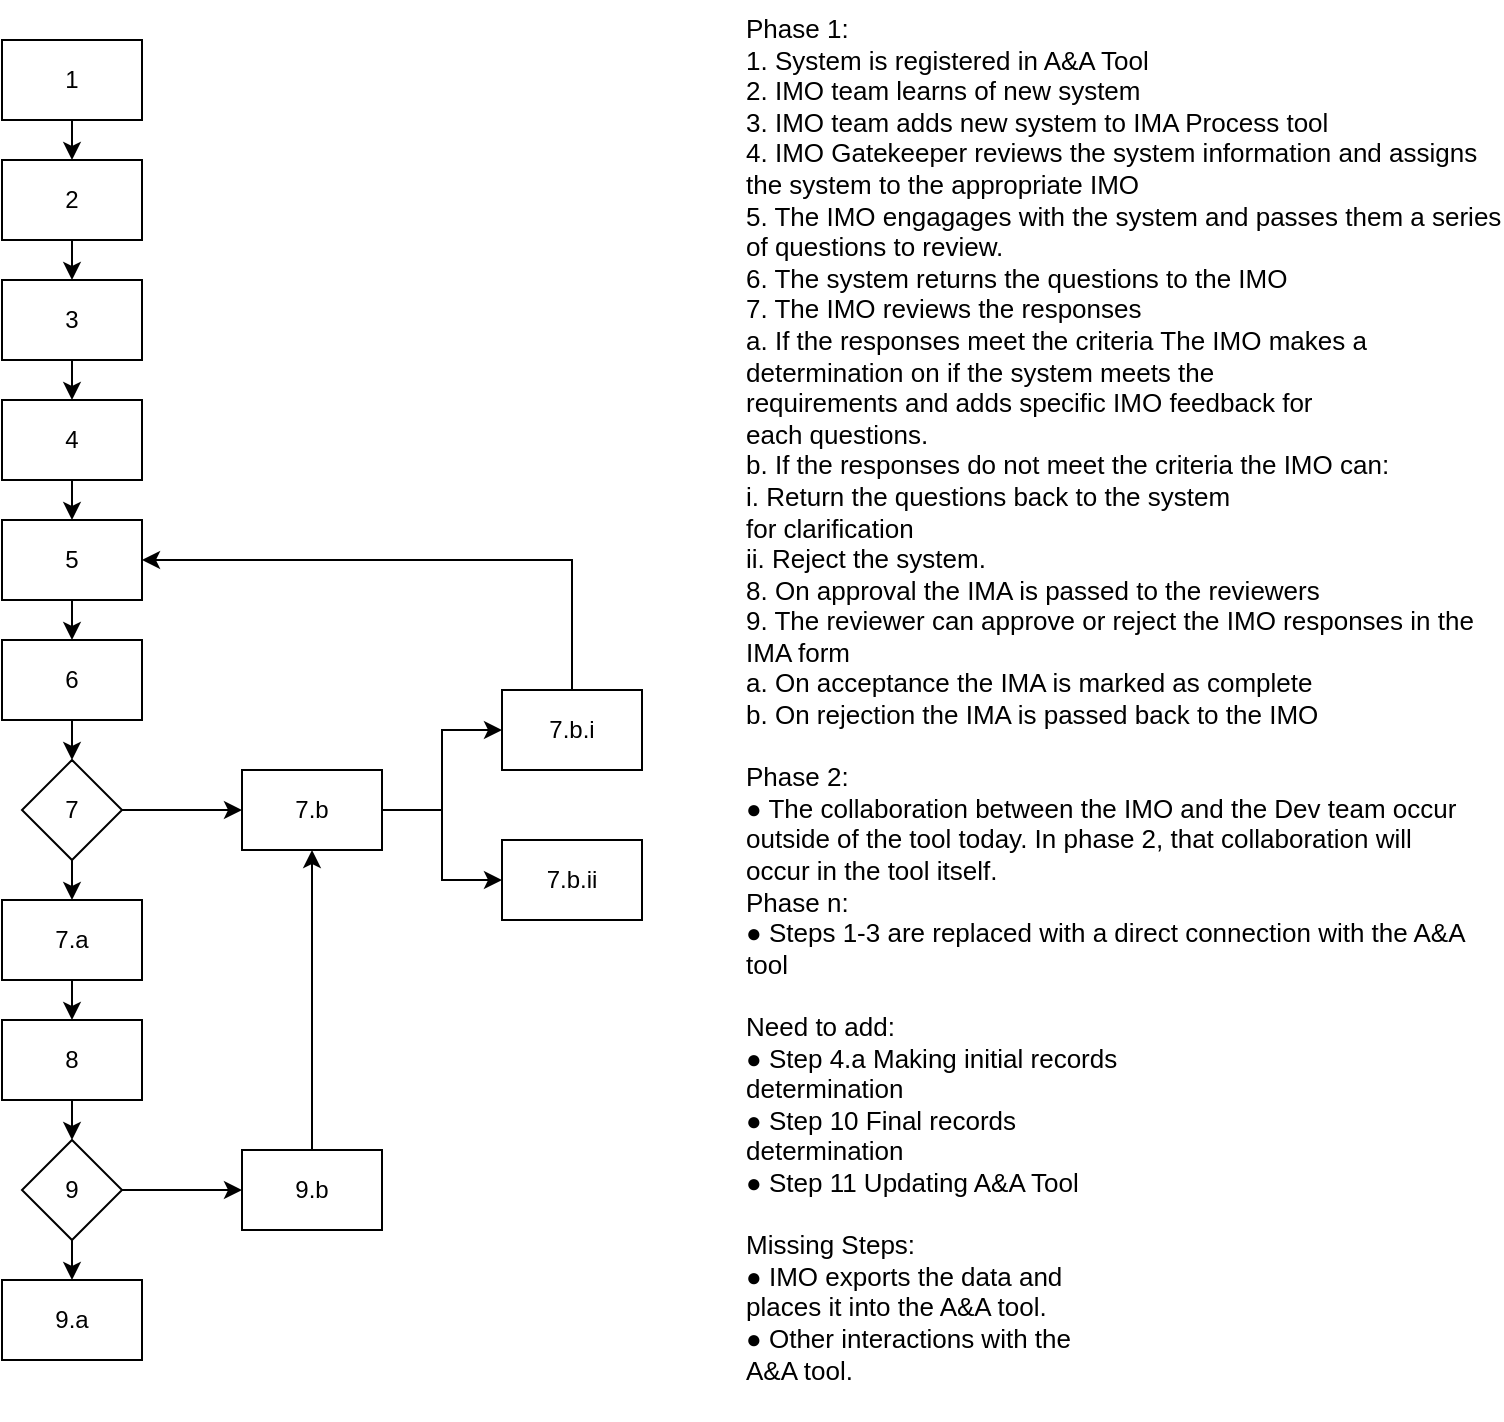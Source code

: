 <mxfile version="14.0.4" type="github" pages="4">
  <diagram id="Yn146CHNmKTiM8TK_1wL" name="IMA Process">
    <mxGraphModel dx="1422" dy="762" grid="1" gridSize="10" guides="1" tooltips="1" connect="1" arrows="1" fold="1" page="1" pageScale="1" pageWidth="850" pageHeight="1100" math="0" shadow="0">
      <root>
        <mxCell id="0" />
        <mxCell id="1" parent="0" />
        <mxCell id="t5KtmatE51hULOMK6FkE-1" value="1" style="rounded=0;whiteSpace=wrap;html=1;" vertex="1" parent="1">
          <mxGeometry x="80" y="40" width="70" height="40" as="geometry" />
        </mxCell>
        <mxCell id="t5KtmatE51hULOMK6FkE-7" value="" style="endArrow=classic;html=1;exitX=0.5;exitY=1;exitDx=0;exitDy=0;entryX=0.5;entryY=0;entryDx=0;entryDy=0;" edge="1" parent="1" source="t5KtmatE51hULOMK6FkE-1">
          <mxGeometry width="50" height="50" relative="1" as="geometry">
            <mxPoint x="400" y="420" as="sourcePoint" />
            <mxPoint x="115" y="100" as="targetPoint" />
          </mxGeometry>
        </mxCell>
        <mxCell id="t5KtmatE51hULOMK6FkE-15" value="2" style="rounded=0;whiteSpace=wrap;html=1;" vertex="1" parent="1">
          <mxGeometry x="80" y="100" width="70" height="40" as="geometry" />
        </mxCell>
        <mxCell id="t5KtmatE51hULOMK6FkE-16" value="" style="endArrow=classic;html=1;exitX=0.5;exitY=1;exitDx=0;exitDy=0;entryX=0.5;entryY=0;entryDx=0;entryDy=0;" edge="1" parent="1" source="t5KtmatE51hULOMK6FkE-15">
          <mxGeometry width="50" height="50" relative="1" as="geometry">
            <mxPoint x="400" y="480" as="sourcePoint" />
            <mxPoint x="115" y="160" as="targetPoint" />
          </mxGeometry>
        </mxCell>
        <mxCell id="t5KtmatE51hULOMK6FkE-17" value="3" style="rounded=0;whiteSpace=wrap;html=1;" vertex="1" parent="1">
          <mxGeometry x="80" y="160" width="70" height="40" as="geometry" />
        </mxCell>
        <mxCell id="t5KtmatE51hULOMK6FkE-18" value="" style="endArrow=classic;html=1;exitX=0.5;exitY=1;exitDx=0;exitDy=0;entryX=0.5;entryY=0;entryDx=0;entryDy=0;" edge="1" parent="1" source="t5KtmatE51hULOMK6FkE-17">
          <mxGeometry width="50" height="50" relative="1" as="geometry">
            <mxPoint x="400" y="540" as="sourcePoint" />
            <mxPoint x="115" y="220" as="targetPoint" />
          </mxGeometry>
        </mxCell>
        <mxCell id="t5KtmatE51hULOMK6FkE-19" value="4" style="rounded=0;whiteSpace=wrap;html=1;" vertex="1" parent="1">
          <mxGeometry x="80" y="220" width="70" height="40" as="geometry" />
        </mxCell>
        <mxCell id="t5KtmatE51hULOMK6FkE-20" value="" style="endArrow=classic;html=1;exitX=0.5;exitY=1;exitDx=0;exitDy=0;entryX=0.5;entryY=0;entryDx=0;entryDy=0;" edge="1" parent="1" source="t5KtmatE51hULOMK6FkE-19">
          <mxGeometry width="50" height="50" relative="1" as="geometry">
            <mxPoint x="400" y="600" as="sourcePoint" />
            <mxPoint x="115" y="280" as="targetPoint" />
          </mxGeometry>
        </mxCell>
        <mxCell id="t5KtmatE51hULOMK6FkE-21" value="5" style="rounded=0;whiteSpace=wrap;html=1;" vertex="1" parent="1">
          <mxGeometry x="80" y="280" width="70" height="40" as="geometry" />
        </mxCell>
        <mxCell id="t5KtmatE51hULOMK6FkE-22" value="" style="endArrow=classic;html=1;exitX=0.5;exitY=1;exitDx=0;exitDy=0;entryX=0.5;entryY=0;entryDx=0;entryDy=0;" edge="1" parent="1" source="t5KtmatE51hULOMK6FkE-21">
          <mxGeometry width="50" height="50" relative="1" as="geometry">
            <mxPoint x="400" y="660" as="sourcePoint" />
            <mxPoint x="115" y="340" as="targetPoint" />
          </mxGeometry>
        </mxCell>
        <mxCell id="t5KtmatE51hULOMK6FkE-23" value="6" style="rounded=0;whiteSpace=wrap;html=1;" vertex="1" parent="1">
          <mxGeometry x="80" y="340" width="70" height="40" as="geometry" />
        </mxCell>
        <mxCell id="t5KtmatE51hULOMK6FkE-24" value="" style="endArrow=classic;html=1;exitX=0.5;exitY=1;exitDx=0;exitDy=0;entryX=0.5;entryY=0;entryDx=0;entryDy=0;" edge="1" parent="1" source="t5KtmatE51hULOMK6FkE-23">
          <mxGeometry width="50" height="50" relative="1" as="geometry">
            <mxPoint x="400" y="720" as="sourcePoint" />
            <mxPoint x="115" y="400" as="targetPoint" />
          </mxGeometry>
        </mxCell>
        <mxCell id="t5KtmatE51hULOMK6FkE-25" value="8" style="rounded=0;whiteSpace=wrap;html=1;" vertex="1" parent="1">
          <mxGeometry x="80" y="530" width="70" height="40" as="geometry" />
        </mxCell>
        <mxCell id="t5KtmatE51hULOMK6FkE-26" value="" style="endArrow=classic;html=1;exitX=0.5;exitY=1;exitDx=0;exitDy=0;" edge="1" parent="1" source="t5KtmatE51hULOMK6FkE-25">
          <mxGeometry width="50" height="50" relative="1" as="geometry">
            <mxPoint x="340" y="910" as="sourcePoint" />
            <mxPoint x="115" y="590" as="targetPoint" />
          </mxGeometry>
        </mxCell>
        <mxCell id="t5KtmatE51hULOMK6FkE-27" value="7.a" style="rounded=0;whiteSpace=wrap;html=1;" vertex="1" parent="1">
          <mxGeometry x="80" y="470" width="70" height="40" as="geometry" />
        </mxCell>
        <mxCell id="t5KtmatE51hULOMK6FkE-28" value="" style="endArrow=classic;html=1;exitX=0.5;exitY=1;exitDx=0;exitDy=0;entryX=0.5;entryY=0;entryDx=0;entryDy=0;" edge="1" parent="1" source="t5KtmatE51hULOMK6FkE-27">
          <mxGeometry width="50" height="50" relative="1" as="geometry">
            <mxPoint x="400" y="850" as="sourcePoint" />
            <mxPoint x="115" y="530" as="targetPoint" />
          </mxGeometry>
        </mxCell>
        <mxCell id="t5KtmatE51hULOMK6FkE-29" value="7" style="rhombus;whiteSpace=wrap;html=1;" vertex="1" parent="1">
          <mxGeometry x="90" y="400" width="50" height="50" as="geometry" />
        </mxCell>
        <mxCell id="t5KtmatE51hULOMK6FkE-30" value="" style="endArrow=classic;html=1;exitX=0.5;exitY=1;exitDx=0;exitDy=0;" edge="1" parent="1" source="t5KtmatE51hULOMK6FkE-29">
          <mxGeometry width="50" height="50" relative="1" as="geometry">
            <mxPoint x="400" y="420" as="sourcePoint" />
            <mxPoint x="115" y="470" as="targetPoint" />
          </mxGeometry>
        </mxCell>
        <mxCell id="t5KtmatE51hULOMK6FkE-31" value="9" style="rhombus;whiteSpace=wrap;html=1;" vertex="1" parent="1">
          <mxGeometry x="90" y="590" width="50" height="50" as="geometry" />
        </mxCell>
        <mxCell id="t5KtmatE51hULOMK6FkE-32" value="" style="endArrow=classic;html=1;exitX=0.5;exitY=1;exitDx=0;exitDy=0;" edge="1" parent="1" source="t5KtmatE51hULOMK6FkE-31">
          <mxGeometry width="50" height="50" relative="1" as="geometry">
            <mxPoint x="400" y="610" as="sourcePoint" />
            <mxPoint x="115" y="660" as="targetPoint" />
          </mxGeometry>
        </mxCell>
        <mxCell id="t5KtmatE51hULOMK6FkE-34" value="9.a" style="rounded=0;whiteSpace=wrap;html=1;" vertex="1" parent="1">
          <mxGeometry x="80" y="660" width="70" height="40" as="geometry" />
        </mxCell>
        <mxCell id="t5KtmatE51hULOMK6FkE-35" value="9.b" style="rounded=0;whiteSpace=wrap;html=1;" vertex="1" parent="1">
          <mxGeometry x="200" y="595" width="70" height="40" as="geometry" />
        </mxCell>
        <mxCell id="t5KtmatE51hULOMK6FkE-36" value="7.b" style="rounded=0;whiteSpace=wrap;html=1;" vertex="1" parent="1">
          <mxGeometry x="200" y="405" width="70" height="40" as="geometry" />
        </mxCell>
        <mxCell id="ZzpDJ2bQoeYGkhTMlvZD-1" value="" style="endArrow=classic;html=1;exitX=1;exitY=0.5;exitDx=0;exitDy=0;entryX=0;entryY=0.5;entryDx=0;entryDy=0;" edge="1" parent="1" source="t5KtmatE51hULOMK6FkE-29" target="t5KtmatE51hULOMK6FkE-36">
          <mxGeometry width="50" height="50" relative="1" as="geometry">
            <mxPoint x="400" y="420" as="sourcePoint" />
            <mxPoint x="450" y="370" as="targetPoint" />
          </mxGeometry>
        </mxCell>
        <mxCell id="ZzpDJ2bQoeYGkhTMlvZD-2" value="" style="endArrow=classic;html=1;exitX=0.5;exitY=0;exitDx=0;exitDy=0;entryX=0.5;entryY=1;entryDx=0;entryDy=0;" edge="1" parent="1" source="t5KtmatE51hULOMK6FkE-35" target="t5KtmatE51hULOMK6FkE-36">
          <mxGeometry width="50" height="50" relative="1" as="geometry">
            <mxPoint x="400" y="420" as="sourcePoint" />
            <mxPoint x="450" y="370" as="targetPoint" />
          </mxGeometry>
        </mxCell>
        <mxCell id="ZzpDJ2bQoeYGkhTMlvZD-3" value="" style="endArrow=classic;html=1;exitX=1;exitY=0.5;exitDx=0;exitDy=0;entryX=0;entryY=0.5;entryDx=0;entryDy=0;" edge="1" parent="1" source="t5KtmatE51hULOMK6FkE-31" target="t5KtmatE51hULOMK6FkE-35">
          <mxGeometry width="50" height="50" relative="1" as="geometry">
            <mxPoint x="400" y="420" as="sourcePoint" />
            <mxPoint x="450" y="370" as="targetPoint" />
          </mxGeometry>
        </mxCell>
        <mxCell id="ZzpDJ2bQoeYGkhTMlvZD-4" value="7.b.ii" style="rounded=0;whiteSpace=wrap;html=1;" vertex="1" parent="1">
          <mxGeometry x="330" y="440" width="70" height="40" as="geometry" />
        </mxCell>
        <mxCell id="ZzpDJ2bQoeYGkhTMlvZD-5" value="7.b.i" style="rounded=0;whiteSpace=wrap;html=1;" vertex="1" parent="1">
          <mxGeometry x="330" y="365" width="70" height="40" as="geometry" />
        </mxCell>
        <mxCell id="ZzpDJ2bQoeYGkhTMlvZD-6" value="" style="edgeStyle=elbowEdgeStyle;elbow=horizontal;endArrow=classic;html=1;exitX=1;exitY=0.5;exitDx=0;exitDy=0;entryX=0;entryY=0.5;entryDx=0;entryDy=0;rounded=0;" edge="1" parent="1" source="t5KtmatE51hULOMK6FkE-36" target="ZzpDJ2bQoeYGkhTMlvZD-4">
          <mxGeometry width="50" height="50" relative="1" as="geometry">
            <mxPoint x="400" y="420" as="sourcePoint" />
            <mxPoint x="450" y="370" as="targetPoint" />
          </mxGeometry>
        </mxCell>
        <mxCell id="ZzpDJ2bQoeYGkhTMlvZD-7" value="" style="edgeStyle=elbowEdgeStyle;elbow=horizontal;endArrow=classic;html=1;exitX=1;exitY=0.5;exitDx=0;exitDy=0;entryX=0;entryY=0.5;entryDx=0;entryDy=0;rounded=0;" edge="1" parent="1" source="t5KtmatE51hULOMK6FkE-36" target="ZzpDJ2bQoeYGkhTMlvZD-5">
          <mxGeometry width="50" height="50" relative="1" as="geometry">
            <mxPoint x="400" y="420" as="sourcePoint" />
            <mxPoint x="450" y="370" as="targetPoint" />
          </mxGeometry>
        </mxCell>
        <mxCell id="ZzpDJ2bQoeYGkhTMlvZD-8" value="" style="edgeStyle=segmentEdgeStyle;endArrow=classic;html=1;exitX=0.5;exitY=0;exitDx=0;exitDy=0;entryX=1;entryY=0.5;entryDx=0;entryDy=0;rounded=0;" edge="1" parent="1" source="ZzpDJ2bQoeYGkhTMlvZD-5" target="t5KtmatE51hULOMK6FkE-21">
          <mxGeometry width="50" height="50" relative="1" as="geometry">
            <mxPoint x="400" y="420" as="sourcePoint" />
            <mxPoint x="450" y="370" as="targetPoint" />
            <Array as="points">
              <mxPoint x="365" y="300" />
            </Array>
          </mxGeometry>
        </mxCell>
        <mxCell id="ZzpDJ2bQoeYGkhTMlvZD-9" value="Phase 1:&lt;br&gt;1. System is registered in A&amp;amp;A Tool&lt;br&gt;2. IMO team learns of new system&lt;br&gt;3. IMO team adds new system to IMA Process tool&lt;br&gt;4. IMO Gatekeeper reviews the system information and assigns&lt;br&gt;the system to the appropriate IMO&lt;br&gt;5. The IMO engagages with the system and passes them a series&lt;br&gt;of questions to review.&lt;br&gt;6. The system returns the questions to the IMO&lt;br&gt;7. The IMO reviews the responses&lt;br&gt;a. If the responses meet the criteria The IMO makes a&lt;br&gt;determination on if the system meets the&lt;br&gt;requirements and adds specific IMO feedback for&lt;br&gt;each questions.&lt;br&gt;b. If the responses do not meet the criteria the IMO can:&lt;br&gt;i. Return the questions back to the system&lt;br&gt;for clarification&lt;br&gt;ii. Reject the system.&lt;br&gt;8. On approval the IMA is passed to the reviewers&lt;br&gt;9. The reviewer can approve or reject the IMO responses in the&lt;br&gt;IMA form&lt;br&gt;a. On acceptance the IMA is marked as complete&lt;br&gt;b. On rejection the IMA is passed back to the IMO&lt;br&gt;&lt;br&gt;Phase 2:&lt;br&gt;● The collaboration between the IMO and the Dev team occur&lt;br&gt;outside of the tool today. In phase 2, that collaboration will&lt;br&gt;occur in the tool itself.&lt;br&gt;Phase n:&lt;br&gt;● Steps 1-3 are replaced with a direct connection with the A&amp;amp;A&lt;br&gt;tool&lt;br&gt;&lt;br&gt;Need to add:&lt;br&gt;● Step 4.a Making initial records&lt;br&gt;determination&lt;br&gt;● Step 10 Final records&lt;br&gt;determination&lt;br&gt;● Step 11 Updating A&amp;amp;A Tool&lt;br&gt;&lt;br&gt;Missing Steps:&lt;br&gt;● IMO exports the data and&lt;br&gt;places it into the A&amp;amp;A tool.&lt;br&gt;● Other interactions with the&lt;br&gt;A&amp;amp;A tool." style="text;strokeColor=none;fillColor=none;align=left;verticalAlign=top;rounded=0;fontSize=13;whiteSpace=wrap;html=1;" vertex="1" parent="1">
          <mxGeometry x="450" y="20" width="380" height="710" as="geometry" />
        </mxCell>
      </root>
    </mxGraphModel>
  </diagram>
  <diagram id="FIlmItlmwFXdO_1dd_rg" name="Legal Holds">
    <mxGraphModel dx="1422" dy="762" grid="1" gridSize="10" guides="1" tooltips="1" connect="1" arrows="1" fold="1" page="1" pageScale="1" pageWidth="850" pageHeight="1100" math="0" shadow="0">
      <root>
        <mxCell id="YvOaj-5_H1vuJNTqMkzz-0" />
        <mxCell id="YvOaj-5_H1vuJNTqMkzz-1" parent="YvOaj-5_H1vuJNTqMkzz-0" />
        <mxCell id="ppWnuGn-PQxRxfN3bJYF-0" value="1" style="rounded=0;whiteSpace=wrap;html=1;" vertex="1" parent="YvOaj-5_H1vuJNTqMkzz-1">
          <mxGeometry x="80" y="15" width="70" height="40" as="geometry" />
        </mxCell>
        <mxCell id="ppWnuGn-PQxRxfN3bJYF-1" value="" style="endArrow=classic;html=1;exitX=0.5;exitY=1;exitDx=0;exitDy=0;entryX=0.5;entryY=0;entryDx=0;entryDy=0;" edge="1" parent="YvOaj-5_H1vuJNTqMkzz-1" source="ppWnuGn-PQxRxfN3bJYF-0">
          <mxGeometry width="50" height="50" relative="1" as="geometry">
            <mxPoint x="400" y="395" as="sourcePoint" />
            <mxPoint x="115" y="75" as="targetPoint" />
          </mxGeometry>
        </mxCell>
        <mxCell id="ppWnuGn-PQxRxfN3bJYF-2" value="2" style="rounded=0;whiteSpace=wrap;html=1;" vertex="1" parent="YvOaj-5_H1vuJNTqMkzz-1">
          <mxGeometry x="80" y="75" width="70" height="40" as="geometry" />
        </mxCell>
        <mxCell id="ppWnuGn-PQxRxfN3bJYF-3" value="" style="endArrow=classic;html=1;exitX=0.5;exitY=1;exitDx=0;exitDy=0;entryX=0.5;entryY=0;entryDx=0;entryDy=0;" edge="1" parent="YvOaj-5_H1vuJNTqMkzz-1" source="ppWnuGn-PQxRxfN3bJYF-2">
          <mxGeometry width="50" height="50" relative="1" as="geometry">
            <mxPoint x="400" y="455" as="sourcePoint" />
            <mxPoint x="115" y="135" as="targetPoint" />
          </mxGeometry>
        </mxCell>
        <mxCell id="ppWnuGn-PQxRxfN3bJYF-4" value="3" style="rounded=0;whiteSpace=wrap;html=1;" vertex="1" parent="YvOaj-5_H1vuJNTqMkzz-1">
          <mxGeometry x="80" y="135" width="70" height="40" as="geometry" />
        </mxCell>
        <mxCell id="ppWnuGn-PQxRxfN3bJYF-5" value="" style="endArrow=classic;html=1;exitX=0.5;exitY=1;exitDx=0;exitDy=0;entryX=0.5;entryY=0;entryDx=0;entryDy=0;" edge="1" parent="YvOaj-5_H1vuJNTqMkzz-1" source="ppWnuGn-PQxRxfN3bJYF-4">
          <mxGeometry width="50" height="50" relative="1" as="geometry">
            <mxPoint x="400" y="515" as="sourcePoint" />
            <mxPoint x="115" y="195" as="targetPoint" />
          </mxGeometry>
        </mxCell>
        <mxCell id="ppWnuGn-PQxRxfN3bJYF-6" value="4" style="rounded=0;whiteSpace=wrap;html=1;" vertex="1" parent="YvOaj-5_H1vuJNTqMkzz-1">
          <mxGeometry x="80" y="195" width="70" height="40" as="geometry" />
        </mxCell>
        <mxCell id="ppWnuGn-PQxRxfN3bJYF-7" value="" style="endArrow=classic;html=1;exitX=0.5;exitY=1;exitDx=0;exitDy=0;entryX=0.5;entryY=0;entryDx=0;entryDy=0;" edge="1" parent="YvOaj-5_H1vuJNTqMkzz-1" source="ppWnuGn-PQxRxfN3bJYF-6">
          <mxGeometry width="50" height="50" relative="1" as="geometry">
            <mxPoint x="400" y="575" as="sourcePoint" />
            <mxPoint x="115" y="255" as="targetPoint" />
          </mxGeometry>
        </mxCell>
        <mxCell id="ppWnuGn-PQxRxfN3bJYF-10" value="5.a" style="rounded=0;whiteSpace=wrap;html=1;" vertex="1" parent="YvOaj-5_H1vuJNTqMkzz-1">
          <mxGeometry x="80" y="335" width="70" height="40" as="geometry" />
        </mxCell>
        <mxCell id="ppWnuGn-PQxRxfN3bJYF-11" value="" style="endArrow=classic;html=1;exitX=0.5;exitY=1;exitDx=0;exitDy=0;entryX=0.5;entryY=0;entryDx=0;entryDy=0;" edge="1" parent="YvOaj-5_H1vuJNTqMkzz-1" source="ppWnuGn-PQxRxfN3bJYF-10">
          <mxGeometry width="50" height="50" relative="1" as="geometry">
            <mxPoint x="400" y="715" as="sourcePoint" />
            <mxPoint x="115" y="395" as="targetPoint" />
          </mxGeometry>
        </mxCell>
        <mxCell id="bSdOODXDOFq7o-rd9tUC-12" style="edgeStyle=orthogonalEdgeStyle;rounded=0;orthogonalLoop=1;jettySize=auto;html=1;exitX=0.5;exitY=1;exitDx=0;exitDy=0;entryX=0.5;entryY=0;entryDx=0;entryDy=0;fontSize=12;" edge="1" parent="YvOaj-5_H1vuJNTqMkzz-1" source="ppWnuGn-PQxRxfN3bJYF-12" target="bSdOODXDOFq7o-rd9tUC-1">
          <mxGeometry relative="1" as="geometry" />
        </mxCell>
        <mxCell id="ppWnuGn-PQxRxfN3bJYF-12" value="5.a.ii" style="rounded=0;whiteSpace=wrap;html=1;" vertex="1" parent="YvOaj-5_H1vuJNTqMkzz-1">
          <mxGeometry x="80" y="455" width="70" height="40" as="geometry" />
        </mxCell>
        <mxCell id="ppWnuGn-PQxRxfN3bJYF-14" value="5.a.i" style="rounded=0;whiteSpace=wrap;html=1;" vertex="1" parent="YvOaj-5_H1vuJNTqMkzz-1">
          <mxGeometry x="80" y="395" width="70" height="40" as="geometry" />
        </mxCell>
        <mxCell id="ppWnuGn-PQxRxfN3bJYF-15" value="" style="endArrow=classic;html=1;exitX=0.5;exitY=1;exitDx=0;exitDy=0;entryX=0.5;entryY=0;entryDx=0;entryDy=0;" edge="1" parent="YvOaj-5_H1vuJNTqMkzz-1" source="ppWnuGn-PQxRxfN3bJYF-14">
          <mxGeometry width="50" height="50" relative="1" as="geometry">
            <mxPoint x="400" y="775" as="sourcePoint" />
            <mxPoint x="115" y="455" as="targetPoint" />
          </mxGeometry>
        </mxCell>
        <mxCell id="bSdOODXDOFq7o-rd9tUC-0" style="edgeStyle=orthogonalEdgeStyle;rounded=0;orthogonalLoop=1;jettySize=auto;html=1;exitX=0.5;exitY=1;exitDx=0;exitDy=0;entryX=0.5;entryY=0;entryDx=0;entryDy=0;fontSize=12;" edge="1" parent="YvOaj-5_H1vuJNTqMkzz-1" source="ppWnuGn-PQxRxfN3bJYF-16" target="ppWnuGn-PQxRxfN3bJYF-10">
          <mxGeometry relative="1" as="geometry" />
        </mxCell>
        <mxCell id="bSdOODXDOFq7o-rd9tUC-14" style="edgeStyle=orthogonalEdgeStyle;rounded=0;orthogonalLoop=1;jettySize=auto;html=1;exitX=1;exitY=0.5;exitDx=0;exitDy=0;entryX=0;entryY=0.5;entryDx=0;entryDy=0;fontSize=12;" edge="1" parent="YvOaj-5_H1vuJNTqMkzz-1" source="ppWnuGn-PQxRxfN3bJYF-16" target="bSdOODXDOFq7o-rd9tUC-13">
          <mxGeometry relative="1" as="geometry" />
        </mxCell>
        <mxCell id="ppWnuGn-PQxRxfN3bJYF-16" value="5" style="rhombus;whiteSpace=wrap;html=1;" vertex="1" parent="YvOaj-5_H1vuJNTqMkzz-1">
          <mxGeometry x="90" y="255" width="50" height="50" as="geometry" />
        </mxCell>
        <mxCell id="ppWnuGn-PQxRxfN3bJYF-31" value="1. IMO receives a notification of a legal hold relating to x.&lt;br&gt;2. IMO tasks the search team to search for x&lt;br&gt;3. Search team searches for responsive documents&lt;br&gt;4. Search team bundles the responsive documents for the IMO to&lt;br&gt;review.&lt;br&gt;5. IMO reviews the documents&lt;br&gt;a. Responsive documents are flagged with a legal&lt;br&gt;hold.&lt;br&gt;i. The UI calls the Eva API Gateway&lt;br&gt;ii. The gateway updated the RMM service&lt;br&gt;with the hold flag/data&lt;br&gt;iii. RMM updates the RMM table&lt;br&gt;iv. RMM posts a message onto a Queue&lt;br&gt;notifying the holding system of a legal&lt;br&gt;hold.&lt;br&gt;v. The system acknowledges the hold&lt;br&gt;vi. RMM updates with the acknowledgement&lt;br&gt;vii. The system locks the document and&lt;br&gt;prohibits updating or deleting of the files.&lt;br&gt;b. Non-responsive documents are removed from the&lt;br&gt;search bundle.&lt;br&gt;&lt;br&gt;Need to add:&lt;br&gt;● Steps to remove holds&lt;br&gt;● Holds Expiring&lt;br&gt;● Holds nearing expiration" style="text;strokeColor=none;fillColor=none;align=left;verticalAlign=top;rounded=0;fontSize=13;whiteSpace=wrap;html=1;" vertex="1" parent="YvOaj-5_H1vuJNTqMkzz-1">
          <mxGeometry x="450" y="20" width="380" height="710" as="geometry" />
        </mxCell>
        <mxCell id="bSdOODXDOFq7o-rd9tUC-1" value="5.a.iii" style="rounded=0;whiteSpace=wrap;html=1;" vertex="1" parent="YvOaj-5_H1vuJNTqMkzz-1">
          <mxGeometry x="80" y="515" width="70" height="40" as="geometry" />
        </mxCell>
        <mxCell id="bSdOODXDOFq7o-rd9tUC-2" value="" style="endArrow=classic;html=1;exitX=0.5;exitY=1;exitDx=0;exitDy=0;entryX=0.5;entryY=0;entryDx=0;entryDy=0;" edge="1" parent="YvOaj-5_H1vuJNTqMkzz-1" source="bSdOODXDOFq7o-rd9tUC-1">
          <mxGeometry width="50" height="50" relative="1" as="geometry">
            <mxPoint x="400" y="895" as="sourcePoint" />
            <mxPoint x="115" y="575" as="targetPoint" />
          </mxGeometry>
        </mxCell>
        <mxCell id="bSdOODXDOFq7o-rd9tUC-11" style="edgeStyle=orthogonalEdgeStyle;rounded=0;orthogonalLoop=1;jettySize=auto;html=1;exitX=0.5;exitY=1;exitDx=0;exitDy=0;entryX=0.5;entryY=0;entryDx=0;entryDy=0;fontSize=12;" edge="1" parent="YvOaj-5_H1vuJNTqMkzz-1" source="bSdOODXDOFq7o-rd9tUC-3" target="bSdOODXDOFq7o-rd9tUC-6">
          <mxGeometry relative="1" as="geometry" />
        </mxCell>
        <mxCell id="bSdOODXDOFq7o-rd9tUC-3" value="5.a.v" style="rounded=0;whiteSpace=wrap;html=1;" vertex="1" parent="YvOaj-5_H1vuJNTqMkzz-1">
          <mxGeometry x="80" y="635" width="70" height="40" as="geometry" />
        </mxCell>
        <mxCell id="bSdOODXDOFq7o-rd9tUC-4" value="5.a.iv" style="rounded=0;whiteSpace=wrap;html=1;" vertex="1" parent="YvOaj-5_H1vuJNTqMkzz-1">
          <mxGeometry x="80" y="575" width="70" height="40" as="geometry" />
        </mxCell>
        <mxCell id="bSdOODXDOFq7o-rd9tUC-5" value="" style="endArrow=classic;html=1;exitX=0.5;exitY=1;exitDx=0;exitDy=0;entryX=0.5;entryY=0;entryDx=0;entryDy=0;" edge="1" parent="YvOaj-5_H1vuJNTqMkzz-1" source="bSdOODXDOFq7o-rd9tUC-4">
          <mxGeometry width="50" height="50" relative="1" as="geometry">
            <mxPoint x="400" y="955" as="sourcePoint" />
            <mxPoint x="115" y="635" as="targetPoint" />
          </mxGeometry>
        </mxCell>
        <mxCell id="bSdOODXDOFq7o-rd9tUC-16" style="edgeStyle=orthogonalEdgeStyle;rounded=0;orthogonalLoop=1;jettySize=auto;html=1;exitX=0.5;exitY=1;exitDx=0;exitDy=0;entryX=0.5;entryY=0;entryDx=0;entryDy=0;fontSize=12;" edge="1" parent="YvOaj-5_H1vuJNTqMkzz-1" source="bSdOODXDOFq7o-rd9tUC-6" target="bSdOODXDOFq7o-rd9tUC-15">
          <mxGeometry relative="1" as="geometry" />
        </mxCell>
        <mxCell id="bSdOODXDOFq7o-rd9tUC-6" value="5.a.vi" style="rounded=0;whiteSpace=wrap;html=1;" vertex="1" parent="YvOaj-5_H1vuJNTqMkzz-1">
          <mxGeometry x="80" y="695" width="70" height="40" as="geometry" />
        </mxCell>
        <mxCell id="bSdOODXDOFq7o-rd9tUC-13" value="5.b" style="rounded=0;whiteSpace=wrap;html=1;" vertex="1" parent="YvOaj-5_H1vuJNTqMkzz-1">
          <mxGeometry x="190" y="260" width="70" height="40" as="geometry" />
        </mxCell>
        <mxCell id="bSdOODXDOFq7o-rd9tUC-15" value="5.a.vi" style="rounded=0;whiteSpace=wrap;html=1;" vertex="1" parent="YvOaj-5_H1vuJNTqMkzz-1">
          <mxGeometry x="80" y="760" width="70" height="40" as="geometry" />
        </mxCell>
      </root>
    </mxGraphModel>
  </diagram>
  <diagram id="u19ZEMzb4xL3nT7dDBoH" name="Disposition">
    <mxGraphModel dx="1422" dy="762" grid="1" gridSize="10" guides="1" tooltips="1" connect="1" arrows="1" fold="1" page="1" pageScale="1" pageWidth="850" pageHeight="1100" math="0" shadow="0">
      <root>
        <mxCell id="4fSJCAxQdGxjCxuYD4hq-0" />
        <mxCell id="4fSJCAxQdGxjCxuYD4hq-1" parent="4fSJCAxQdGxjCxuYD4hq-0" />
        <mxCell id="eAxzqpU6aq9v9fL6Z6F0-0" value="1" style="rounded=0;whiteSpace=wrap;html=1;" vertex="1" parent="4fSJCAxQdGxjCxuYD4hq-1">
          <mxGeometry x="80" y="40" width="70" height="40" as="geometry" />
        </mxCell>
        <mxCell id="eAxzqpU6aq9v9fL6Z6F0-1" value="" style="endArrow=classic;html=1;exitX=0.5;exitY=1;exitDx=0;exitDy=0;entryX=0.5;entryY=0;entryDx=0;entryDy=0;" edge="1" parent="4fSJCAxQdGxjCxuYD4hq-1" source="eAxzqpU6aq9v9fL6Z6F0-0">
          <mxGeometry width="50" height="50" relative="1" as="geometry">
            <mxPoint x="400" y="420" as="sourcePoint" />
            <mxPoint x="115" y="100" as="targetPoint" />
          </mxGeometry>
        </mxCell>
        <mxCell id="eAxzqpU6aq9v9fL6Z6F0-2" value="2" style="rounded=0;whiteSpace=wrap;html=1;" vertex="1" parent="4fSJCAxQdGxjCxuYD4hq-1">
          <mxGeometry x="80" y="100" width="70" height="40" as="geometry" />
        </mxCell>
        <mxCell id="eAxzqpU6aq9v9fL6Z6F0-3" value="" style="endArrow=classic;html=1;exitX=0.5;exitY=1;exitDx=0;exitDy=0;entryX=0.5;entryY=0;entryDx=0;entryDy=0;" edge="1" parent="4fSJCAxQdGxjCxuYD4hq-1" source="eAxzqpU6aq9v9fL6Z6F0-2">
          <mxGeometry width="50" height="50" relative="1" as="geometry">
            <mxPoint x="400" y="480" as="sourcePoint" />
            <mxPoint x="115" y="160" as="targetPoint" />
          </mxGeometry>
        </mxCell>
        <mxCell id="eAxzqpU6aq9v9fL6Z6F0-5" value="" style="endArrow=classic;html=1;exitX=0.5;exitY=1;exitDx=0;exitDy=0;entryX=0.5;entryY=0;entryDx=0;entryDy=0;" edge="1" parent="4fSJCAxQdGxjCxuYD4hq-1">
          <mxGeometry width="50" height="50" relative="1" as="geometry">
            <mxPoint x="115" y="200" as="sourcePoint" />
            <mxPoint x="115" y="220" as="targetPoint" />
          </mxGeometry>
        </mxCell>
        <mxCell id="iqhRs4H_UmKiOqqBwbQ3-12" style="edgeStyle=orthogonalEdgeStyle;rounded=0;orthogonalLoop=1;jettySize=auto;html=1;exitX=0.5;exitY=1;exitDx=0;exitDy=0;entryX=0.5;entryY=0;entryDx=0;entryDy=0;fontSize=12;" edge="1" parent="4fSJCAxQdGxjCxuYD4hq-1" source="eAxzqpU6aq9v9fL6Z6F0-6" target="eAxzqpU6aq9v9fL6Z6F0-16">
          <mxGeometry relative="1" as="geometry" />
        </mxCell>
        <mxCell id="eAxzqpU6aq9v9fL6Z6F0-6" value="3.a" style="rounded=0;whiteSpace=wrap;html=1;" vertex="1" parent="4fSJCAxQdGxjCxuYD4hq-1">
          <mxGeometry x="80" y="220" width="70" height="40" as="geometry" />
        </mxCell>
        <mxCell id="eAxzqpU6aq9v9fL6Z6F0-12" value="4.a.i" style="rounded=0;whiteSpace=wrap;html=1;" vertex="1" parent="4fSJCAxQdGxjCxuYD4hq-1">
          <mxGeometry x="80" y="410" width="70" height="40" as="geometry" />
        </mxCell>
        <mxCell id="eAxzqpU6aq9v9fL6Z6F0-13" value="" style="endArrow=classic;html=1;exitX=0.5;exitY=1;exitDx=0;exitDy=0;" edge="1" parent="4fSJCAxQdGxjCxuYD4hq-1" source="eAxzqpU6aq9v9fL6Z6F0-12">
          <mxGeometry width="50" height="50" relative="1" as="geometry">
            <mxPoint x="340" y="790" as="sourcePoint" />
            <mxPoint x="115" y="470" as="targetPoint" />
          </mxGeometry>
        </mxCell>
        <mxCell id="eAxzqpU6aq9v9fL6Z6F0-14" value="4.a" style="rounded=0;whiteSpace=wrap;html=1;" vertex="1" parent="4fSJCAxQdGxjCxuYD4hq-1">
          <mxGeometry x="80" y="350" width="70" height="40" as="geometry" />
        </mxCell>
        <mxCell id="eAxzqpU6aq9v9fL6Z6F0-15" value="" style="endArrow=classic;html=1;exitX=0.5;exitY=1;exitDx=0;exitDy=0;entryX=0.5;entryY=0;entryDx=0;entryDy=0;" edge="1" parent="4fSJCAxQdGxjCxuYD4hq-1" source="eAxzqpU6aq9v9fL6Z6F0-14">
          <mxGeometry width="50" height="50" relative="1" as="geometry">
            <mxPoint x="400" y="730" as="sourcePoint" />
            <mxPoint x="115" y="410" as="targetPoint" />
          </mxGeometry>
        </mxCell>
        <mxCell id="iqhRs4H_UmKiOqqBwbQ3-14" style="edgeStyle=orthogonalEdgeStyle;rounded=0;orthogonalLoop=1;jettySize=auto;html=1;exitX=0.5;exitY=1;exitDx=0;exitDy=0;entryX=0.5;entryY=0;entryDx=0;entryDy=0;fontSize=12;" edge="1" parent="4fSJCAxQdGxjCxuYD4hq-1" source="eAxzqpU6aq9v9fL6Z6F0-16" target="eAxzqpU6aq9v9fL6Z6F0-14">
          <mxGeometry relative="1" as="geometry" />
        </mxCell>
        <mxCell id="eAxzqpU6aq9v9fL6Z6F0-16" value="4" style="rhombus;whiteSpace=wrap;html=1;" vertex="1" parent="4fSJCAxQdGxjCxuYD4hq-1">
          <mxGeometry x="90" y="280" width="50" height="50" as="geometry" />
        </mxCell>
        <mxCell id="eAxzqpU6aq9v9fL6Z6F0-22" value="4.b" style="rounded=0;whiteSpace=wrap;html=1;" vertex="1" parent="4fSJCAxQdGxjCxuYD4hq-1">
          <mxGeometry x="180" y="285" width="50" height="40" as="geometry" />
        </mxCell>
        <mxCell id="eAxzqpU6aq9v9fL6Z6F0-23" value="" style="endArrow=classic;html=1;exitX=1;exitY=0.5;exitDx=0;exitDy=0;entryX=0;entryY=0.5;entryDx=0;entryDy=0;" edge="1" parent="4fSJCAxQdGxjCxuYD4hq-1" source="eAxzqpU6aq9v9fL6Z6F0-16" target="eAxzqpU6aq9v9fL6Z6F0-22">
          <mxGeometry width="50" height="50" relative="1" as="geometry">
            <mxPoint x="400" y="295" as="sourcePoint" />
            <mxPoint x="450" y="245" as="targetPoint" />
          </mxGeometry>
        </mxCell>
        <mxCell id="eAxzqpU6aq9v9fL6Z6F0-26" value="4.b.ii" style="rounded=0;whiteSpace=wrap;html=1;" vertex="1" parent="4fSJCAxQdGxjCxuYD4hq-1">
          <mxGeometry x="290" y="320" width="50" height="40" as="geometry" />
        </mxCell>
        <mxCell id="eAxzqpU6aq9v9fL6Z6F0-27" value="4.b.i" style="rounded=0;whiteSpace=wrap;html=1;" vertex="1" parent="4fSJCAxQdGxjCxuYD4hq-1">
          <mxGeometry x="290" y="245" width="50" height="40" as="geometry" />
        </mxCell>
        <mxCell id="eAxzqpU6aq9v9fL6Z6F0-28" value="" style="edgeStyle=elbowEdgeStyle;elbow=horizontal;endArrow=classic;html=1;exitX=1;exitY=0.5;exitDx=0;exitDy=0;entryX=0;entryY=0.5;entryDx=0;entryDy=0;rounded=0;" edge="1" parent="4fSJCAxQdGxjCxuYD4hq-1" source="eAxzqpU6aq9v9fL6Z6F0-22" target="eAxzqpU6aq9v9fL6Z6F0-26">
          <mxGeometry width="50" height="50" relative="1" as="geometry">
            <mxPoint x="400" y="295" as="sourcePoint" />
            <mxPoint x="450" y="245" as="targetPoint" />
          </mxGeometry>
        </mxCell>
        <mxCell id="eAxzqpU6aq9v9fL6Z6F0-29" value="" style="edgeStyle=elbowEdgeStyle;elbow=horizontal;endArrow=classic;html=1;entryX=0;entryY=0.5;entryDx=0;entryDy=0;rounded=0;" edge="1" parent="4fSJCAxQdGxjCxuYD4hq-1" source="eAxzqpU6aq9v9fL6Z6F0-22" target="eAxzqpU6aq9v9fL6Z6F0-27">
          <mxGeometry width="50" height="50" relative="1" as="geometry">
            <mxPoint x="400" y="295" as="sourcePoint" />
            <mxPoint x="450" y="245" as="targetPoint" />
          </mxGeometry>
        </mxCell>
        <mxCell id="eAxzqpU6aq9v9fL6Z6F0-31" value="1. RMM service scans the RMM table nightly for records that are&#xa;eligible for disposition within xx days, generating a “Disposition&#xa;Eligible” report.&#xa;2. Eva dashboard presents this data to the users each morning.&#xa;Data is broken down by Dataset.&#xa;3. IMOs drill into the report and review the nature of the dataset and&#xa;a sampling of objects to validate they were correctly tagged.&#xa;a. If the items are correctly tagged, the IMO moves&#xa;forward.&#xa;b. If the items are not correctly tagged, the IMO reviews&#xa;the data, and reviews the rules used to apply the RCS&#xa;value to determine where the issue stems from.&#xa;i. The IMO applies the correct RCS value to&#xa;those updates which updates the disposition&#xa;elable date.&#xa;ii. The IMO updates the rule to correct for any&#xa;issues. This updates “date forward” records.&#xa;iii. The IMO with input from leadership, runs the&#xa;4. IMO notifies the data owner that there are xxxx files eligable for&#xa;dispostion and provides the owner with a link to the dataset and&#xa;the eligible items. The owner has xx days to review the objects.&#xa;a. If the owner concurs, the DMO notes the concurrence&#xa;and performs a bulk update to the RMM data.&#xa;i. RMM posts a message to one or more&#xa;queues.&#xa;ii. The hosting system acknowledges the&#xa;message.&#xa;iii. The acknowledgement is stored in the in the&#xa;RMM Table&#xa;iv. The host system then takes action.&#xa;1. Delete&#xa;2. Transfer&#xa;v. The host system publishes the action back on&#xa;the queue and updates RMM&#xa;b. If the owner does not concur&#xa;i. The IMO would work with leadership to accept&#xa;the non-concurrence and update the&#xa;disposition eligible date&#xa;ii. The IMO and leadership would notify the&#xa;owner that the data in fact must be deleted&#xa;and would override the Owners position. The&#xa;DMO notes the non-concurrence, adds the&#xa;overriding leadership decision, and performs a&#xa;bulk update to the RMM data.&#xa;1. RMM posts a message to one or&#xa;more queues.&#xa;2. The hosting system acknowledges&#xa;the message.&#xa;3. The acknowledgement is stored in&#xa;the in the RMM Table&#xa;4. The host system then takes action.&#xa;a. Delete&#xa;b. Transfer&#xa;5. The host system publishes the&#xa;action back on the queue and&#xa;updates RMM&#xa;&#xa;iii." style="text;strokeColor=none;fillColor=none;align=left;verticalAlign=top;rounded=0;fontSize=13;whiteSpace=wrap;" vertex="1" parent="4fSJCAxQdGxjCxuYD4hq-1">
          <mxGeometry x="440" y="20" width="390" height="890" as="geometry" />
        </mxCell>
        <mxCell id="iqhRs4H_UmKiOqqBwbQ3-8" style="edgeStyle=orthogonalEdgeStyle;rounded=0;orthogonalLoop=1;jettySize=auto;html=1;exitX=1;exitY=0.5;exitDx=0;exitDy=0;entryX=0;entryY=0.5;entryDx=0;entryDy=0;fontSize=12;" edge="1" parent="4fSJCAxQdGxjCxuYD4hq-1" source="iqhRs4H_UmKiOqqBwbQ3-1" target="iqhRs4H_UmKiOqqBwbQ3-2">
          <mxGeometry relative="1" as="geometry" />
        </mxCell>
        <mxCell id="iqhRs4H_UmKiOqqBwbQ3-1" value="3.b" style="rounded=0;whiteSpace=wrap;html=1;" vertex="1" parent="4fSJCAxQdGxjCxuYD4hq-1">
          <mxGeometry x="170" y="160" width="40" height="40" as="geometry" />
        </mxCell>
        <mxCell id="iqhRs4H_UmKiOqqBwbQ3-9" style="edgeStyle=orthogonalEdgeStyle;rounded=0;orthogonalLoop=1;jettySize=auto;html=1;exitX=1;exitY=0.5;exitDx=0;exitDy=0;entryX=0;entryY=0.5;entryDx=0;entryDy=0;fontSize=12;" edge="1" parent="4fSJCAxQdGxjCxuYD4hq-1" source="iqhRs4H_UmKiOqqBwbQ3-2" target="iqhRs4H_UmKiOqqBwbQ3-3">
          <mxGeometry relative="1" as="geometry" />
        </mxCell>
        <mxCell id="iqhRs4H_UmKiOqqBwbQ3-2" value="3.b.i" style="rounded=0;whiteSpace=wrap;html=1;" vertex="1" parent="4fSJCAxQdGxjCxuYD4hq-1">
          <mxGeometry x="230" y="160" width="40" height="40" as="geometry" />
        </mxCell>
        <mxCell id="iqhRs4H_UmKiOqqBwbQ3-10" style="edgeStyle=orthogonalEdgeStyle;rounded=0;orthogonalLoop=1;jettySize=auto;html=1;exitX=1;exitY=0.5;exitDx=0;exitDy=0;entryX=0;entryY=0.5;entryDx=0;entryDy=0;fontSize=12;" edge="1" parent="4fSJCAxQdGxjCxuYD4hq-1" source="iqhRs4H_UmKiOqqBwbQ3-3" target="iqhRs4H_UmKiOqqBwbQ3-4">
          <mxGeometry relative="1" as="geometry" />
        </mxCell>
        <mxCell id="iqhRs4H_UmKiOqqBwbQ3-3" value="3.b.ii" style="rounded=0;whiteSpace=wrap;html=1;" vertex="1" parent="4fSJCAxQdGxjCxuYD4hq-1">
          <mxGeometry x="290" y="160" width="40" height="40" as="geometry" />
        </mxCell>
        <mxCell id="iqhRs4H_UmKiOqqBwbQ3-4" value="3.b.iii" style="rounded=0;whiteSpace=wrap;html=1;" vertex="1" parent="4fSJCAxQdGxjCxuYD4hq-1">
          <mxGeometry x="345" y="160" width="40" height="40" as="geometry" />
        </mxCell>
        <mxCell id="iqhRs4H_UmKiOqqBwbQ3-7" style="edgeStyle=orthogonalEdgeStyle;rounded=0;orthogonalLoop=1;jettySize=auto;html=1;exitX=1;exitY=0.5;exitDx=0;exitDy=0;entryX=0;entryY=0.5;entryDx=0;entryDy=0;fontSize=12;" edge="1" parent="4fSJCAxQdGxjCxuYD4hq-1" source="iqhRs4H_UmKiOqqBwbQ3-5" target="iqhRs4H_UmKiOqqBwbQ3-1">
          <mxGeometry relative="1" as="geometry" />
        </mxCell>
        <mxCell id="iqhRs4H_UmKiOqqBwbQ3-5" value="3" style="rhombus;whiteSpace=wrap;html=1;fontSize=12;align=center;" vertex="1" parent="4fSJCAxQdGxjCxuYD4hq-1">
          <mxGeometry x="95" y="160" width="40" height="40" as="geometry" />
        </mxCell>
        <mxCell id="iqhRs4H_UmKiOqqBwbQ3-15" value="4.a.iii" style="rounded=0;whiteSpace=wrap;html=1;" vertex="1" parent="4fSJCAxQdGxjCxuYD4hq-1">
          <mxGeometry x="80" y="530" width="70" height="40" as="geometry" />
        </mxCell>
        <mxCell id="iqhRs4H_UmKiOqqBwbQ3-16" value="" style="endArrow=classic;html=1;exitX=0.5;exitY=1;exitDx=0;exitDy=0;" edge="1" parent="4fSJCAxQdGxjCxuYD4hq-1" source="iqhRs4H_UmKiOqqBwbQ3-15">
          <mxGeometry width="50" height="50" relative="1" as="geometry">
            <mxPoint x="340" y="910" as="sourcePoint" />
            <mxPoint x="115" y="590" as="targetPoint" />
          </mxGeometry>
        </mxCell>
        <mxCell id="iqhRs4H_UmKiOqqBwbQ3-17" value="4.a.ii" style="rounded=0;whiteSpace=wrap;html=1;" vertex="1" parent="4fSJCAxQdGxjCxuYD4hq-1">
          <mxGeometry x="80" y="470" width="70" height="40" as="geometry" />
        </mxCell>
        <mxCell id="iqhRs4H_UmKiOqqBwbQ3-18" value="" style="endArrow=classic;html=1;exitX=0.5;exitY=1;exitDx=0;exitDy=0;entryX=0.5;entryY=0;entryDx=0;entryDy=0;" edge="1" parent="4fSJCAxQdGxjCxuYD4hq-1" source="iqhRs4H_UmKiOqqBwbQ3-17">
          <mxGeometry width="50" height="50" relative="1" as="geometry">
            <mxPoint x="400" y="850" as="sourcePoint" />
            <mxPoint x="115" y="530" as="targetPoint" />
          </mxGeometry>
        </mxCell>
        <mxCell id="iqhRs4H_UmKiOqqBwbQ3-19" value="4.a.v" style="rounded=0;whiteSpace=wrap;html=1;" vertex="1" parent="4fSJCAxQdGxjCxuYD4hq-1">
          <mxGeometry x="80" y="650" width="70" height="40" as="geometry" />
        </mxCell>
        <mxCell id="iqhRs4H_UmKiOqqBwbQ3-21" value="4.a.iv" style="rounded=0;whiteSpace=wrap;html=1;" vertex="1" parent="4fSJCAxQdGxjCxuYD4hq-1">
          <mxGeometry x="80" y="590" width="70" height="40" as="geometry" />
        </mxCell>
        <mxCell id="iqhRs4H_UmKiOqqBwbQ3-22" value="" style="endArrow=classic;html=1;exitX=0.5;exitY=1;exitDx=0;exitDy=0;entryX=0.5;entryY=0;entryDx=0;entryDy=0;" edge="1" parent="4fSJCAxQdGxjCxuYD4hq-1" source="iqhRs4H_UmKiOqqBwbQ3-21">
          <mxGeometry width="50" height="50" relative="1" as="geometry">
            <mxPoint x="400" y="970" as="sourcePoint" />
            <mxPoint x="115" y="650" as="targetPoint" />
          </mxGeometry>
        </mxCell>
        <mxCell id="iqhRs4H_UmKiOqqBwbQ3-23" value="4.a.iv.2" style="rounded=0;whiteSpace=wrap;html=1;" vertex="1" parent="4fSJCAxQdGxjCxuYD4hq-1">
          <mxGeometry x="210" y="627.5" width="50" height="40" as="geometry" />
        </mxCell>
        <mxCell id="iqhRs4H_UmKiOqqBwbQ3-24" value="4.a.iv.1" style="rounded=0;whiteSpace=wrap;html=1;" vertex="1" parent="4fSJCAxQdGxjCxuYD4hq-1">
          <mxGeometry x="210" y="552.5" width="50" height="40" as="geometry" />
        </mxCell>
        <mxCell id="iqhRs4H_UmKiOqqBwbQ3-25" value="" style="edgeStyle=elbowEdgeStyle;elbow=horizontal;endArrow=classic;html=1;exitX=1;exitY=0.5;exitDx=0;exitDy=0;entryX=0;entryY=0.5;entryDx=0;entryDy=0;rounded=0;" edge="1" parent="4fSJCAxQdGxjCxuYD4hq-1" target="iqhRs4H_UmKiOqqBwbQ3-23">
          <mxGeometry width="50" height="50" relative="1" as="geometry">
            <mxPoint x="150" y="612.5" as="sourcePoint" />
            <mxPoint x="370" y="552.5" as="targetPoint" />
          </mxGeometry>
        </mxCell>
        <mxCell id="iqhRs4H_UmKiOqqBwbQ3-26" value="" style="edgeStyle=elbowEdgeStyle;elbow=horizontal;endArrow=classic;html=1;entryX=0;entryY=0.5;entryDx=0;entryDy=0;rounded=0;" edge="1" parent="4fSJCAxQdGxjCxuYD4hq-1" target="iqhRs4H_UmKiOqqBwbQ3-24">
          <mxGeometry width="50" height="50" relative="1" as="geometry">
            <mxPoint x="150" y="612.5" as="sourcePoint" />
            <mxPoint x="370" y="552.5" as="targetPoint" />
          </mxGeometry>
        </mxCell>
      </root>
    </mxGraphModel>
  </diagram>
  <diagram id="K_jsOcsBJ-k6bLcJiUzr" name="Page-4">
    <mxGraphModel dx="1422" dy="762" grid="1" gridSize="10" guides="1" tooltips="1" connect="1" arrows="1" fold="1" page="1" pageScale="1" pageWidth="850" pageHeight="1100" math="0" shadow="0">
      <root>
        <mxCell id="Iv1-d3C1DwjT_8Cf0SwD-0" />
        <mxCell id="Iv1-d3C1DwjT_8Cf0SwD-1" parent="Iv1-d3C1DwjT_8Cf0SwD-0" />
        <mxCell id="_kaqZLgaOEYytQYxihPP-2" value="&lt;pre style=&quot;text-align: left ; text-indent: 0px ; background-color: rgb(248 , 249 , 250) ; overflow-wrap: break-word ; word-spacing: 0px ; text-transform: none ; letter-spacing: normal ; font-weight: 400 ; font-style: normal ; font-size: 12px ; color: rgb(0 , 0 , 0)&quot;&gt;&lt;br&gt;&lt;/pre&gt;" style="text;whiteSpace=wrap;html=1;fontSize=12;" vertex="1" parent="Iv1-d3C1DwjT_8Cf0SwD-1">
          <mxGeometry x="280" y="10" width="550" height="390" as="geometry" />
        </mxCell>
        <mxCell id="_kaqZLgaOEYytQYxihPP-6" value="&lt;font style=&quot;font-size: 14px&quot;&gt;If a user wants to retrieve a document that is currently only in physical form:&lt;br&gt;&lt;br&gt;Scenario 1:&lt;br&gt;- User searches for document X by guide #&lt;br&gt;- The document has a piece of metadata that shows it is physical&lt;br&gt;- User clicks a button to request the document be digitized&lt;br&gt;- Request goes onto a queue; some sort of status is shown for what step of the digitization process the document is in&lt;br&gt;- Warehousing tool pulls request from queue, does black box magic to digitize document&lt;br&gt;- User is notified when this process is done&lt;br&gt;- User can then see the document digitally&lt;br&gt;&lt;br&gt;Scenario 2:&lt;br&gt;- User searches for document X by guide #&lt;br&gt;- The document has a piece of metadata that shows it is physical&lt;br&gt;- User clicks a button to request a physical copy&lt;br&gt;- User fills out some sort of form for location / courier dropoff logistics&lt;br&gt;- Request goes onto a queue; an email confirmation / update should be provided on the status of the courier (perhaps this would be on the warehousing tool)&lt;br&gt;- warehousing tool pulls request from queue, makes a copy of the document&lt;br&gt;- warehousing tool arranges for the document copy transfer&lt;br&gt;- Physical exchange occurs&lt;br&gt;&lt;br&gt;Scenario 1 is in the ideal world that every piece of data can and will be digitized; Scenario 2 is a way this might happen if either not every piece of data can be digitized in some form, or there is a case where a physical version of the document is preferred for some reason.&lt;/font&gt;" style="text;whiteSpace=wrap;html=1;fontSize=12;" vertex="1" parent="Iv1-d3C1DwjT_8Cf0SwD-1">
          <mxGeometry x="490" y="20" width="350" height="680" as="geometry" />
        </mxCell>
      </root>
    </mxGraphModel>
  </diagram>
</mxfile>
